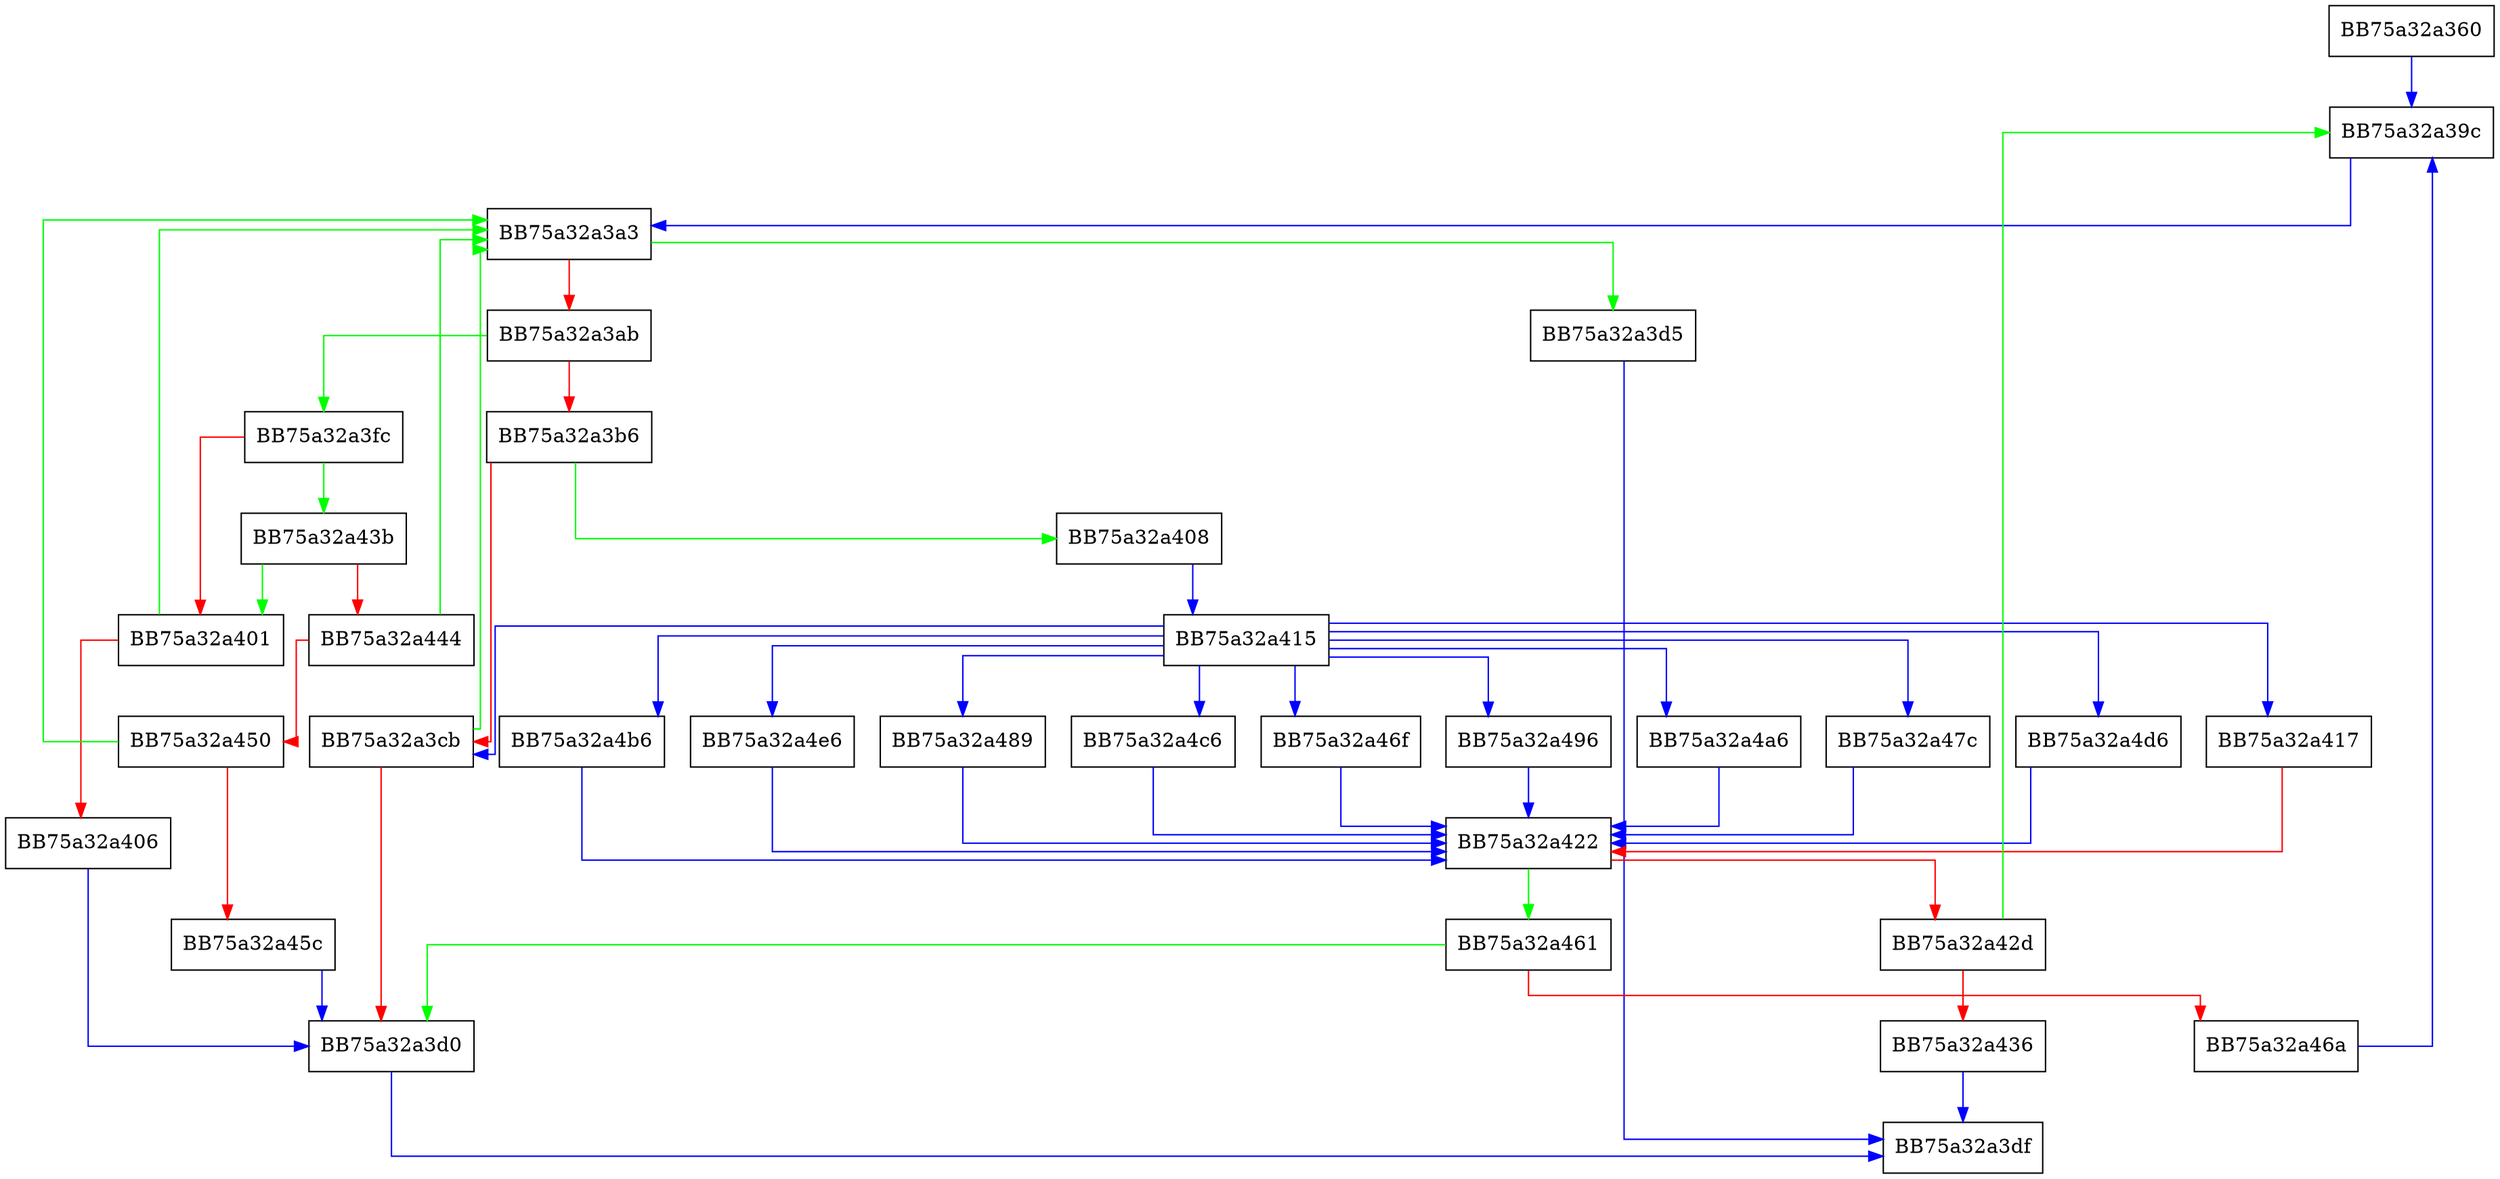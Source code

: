 digraph matchbracketclass {
  node [shape="box"];
  graph [splines=ortho];
  BB75a32a360 -> BB75a32a39c [color="blue"];
  BB75a32a39c -> BB75a32a3a3 [color="blue"];
  BB75a32a3a3 -> BB75a32a3d5 [color="green"];
  BB75a32a3a3 -> BB75a32a3ab [color="red"];
  BB75a32a3ab -> BB75a32a3fc [color="green"];
  BB75a32a3ab -> BB75a32a3b6 [color="red"];
  BB75a32a3b6 -> BB75a32a408 [color="green"];
  BB75a32a3b6 -> BB75a32a3cb [color="red"];
  BB75a32a3cb -> BB75a32a3a3 [color="green"];
  BB75a32a3cb -> BB75a32a3d0 [color="red"];
  BB75a32a3d0 -> BB75a32a3df [color="blue"];
  BB75a32a3d5 -> BB75a32a3df [color="blue"];
  BB75a32a3fc -> BB75a32a43b [color="green"];
  BB75a32a3fc -> BB75a32a401 [color="red"];
  BB75a32a401 -> BB75a32a3a3 [color="green"];
  BB75a32a401 -> BB75a32a406 [color="red"];
  BB75a32a406 -> BB75a32a3d0 [color="blue"];
  BB75a32a408 -> BB75a32a415 [color="blue"];
  BB75a32a415 -> BB75a32a489 [color="blue"];
  BB75a32a415 -> BB75a32a3cb [color="blue"];
  BB75a32a415 -> BB75a32a4c6 [color="blue"];
  BB75a32a415 -> BB75a32a46f [color="blue"];
  BB75a32a415 -> BB75a32a496 [color="blue"];
  BB75a32a415 -> BB75a32a4a6 [color="blue"];
  BB75a32a415 -> BB75a32a47c [color="blue"];
  BB75a32a415 -> BB75a32a4d6 [color="blue"];
  BB75a32a415 -> BB75a32a417 [color="blue"];
  BB75a32a415 -> BB75a32a4b6 [color="blue"];
  BB75a32a415 -> BB75a32a4e6 [color="blue"];
  BB75a32a417 -> BB75a32a422 [color="red"];
  BB75a32a422 -> BB75a32a461 [color="green"];
  BB75a32a422 -> BB75a32a42d [color="red"];
  BB75a32a42d -> BB75a32a39c [color="green"];
  BB75a32a42d -> BB75a32a436 [color="red"];
  BB75a32a436 -> BB75a32a3df [color="blue"];
  BB75a32a43b -> BB75a32a401 [color="green"];
  BB75a32a43b -> BB75a32a444 [color="red"];
  BB75a32a444 -> BB75a32a3a3 [color="green"];
  BB75a32a444 -> BB75a32a450 [color="red"];
  BB75a32a450 -> BB75a32a3a3 [color="green"];
  BB75a32a450 -> BB75a32a45c [color="red"];
  BB75a32a45c -> BB75a32a3d0 [color="blue"];
  BB75a32a461 -> BB75a32a3d0 [color="green"];
  BB75a32a461 -> BB75a32a46a [color="red"];
  BB75a32a46a -> BB75a32a39c [color="blue"];
  BB75a32a46f -> BB75a32a422 [color="blue"];
  BB75a32a47c -> BB75a32a422 [color="blue"];
  BB75a32a489 -> BB75a32a422 [color="blue"];
  BB75a32a496 -> BB75a32a422 [color="blue"];
  BB75a32a4a6 -> BB75a32a422 [color="blue"];
  BB75a32a4b6 -> BB75a32a422 [color="blue"];
  BB75a32a4c6 -> BB75a32a422 [color="blue"];
  BB75a32a4d6 -> BB75a32a422 [color="blue"];
  BB75a32a4e6 -> BB75a32a422 [color="blue"];
}